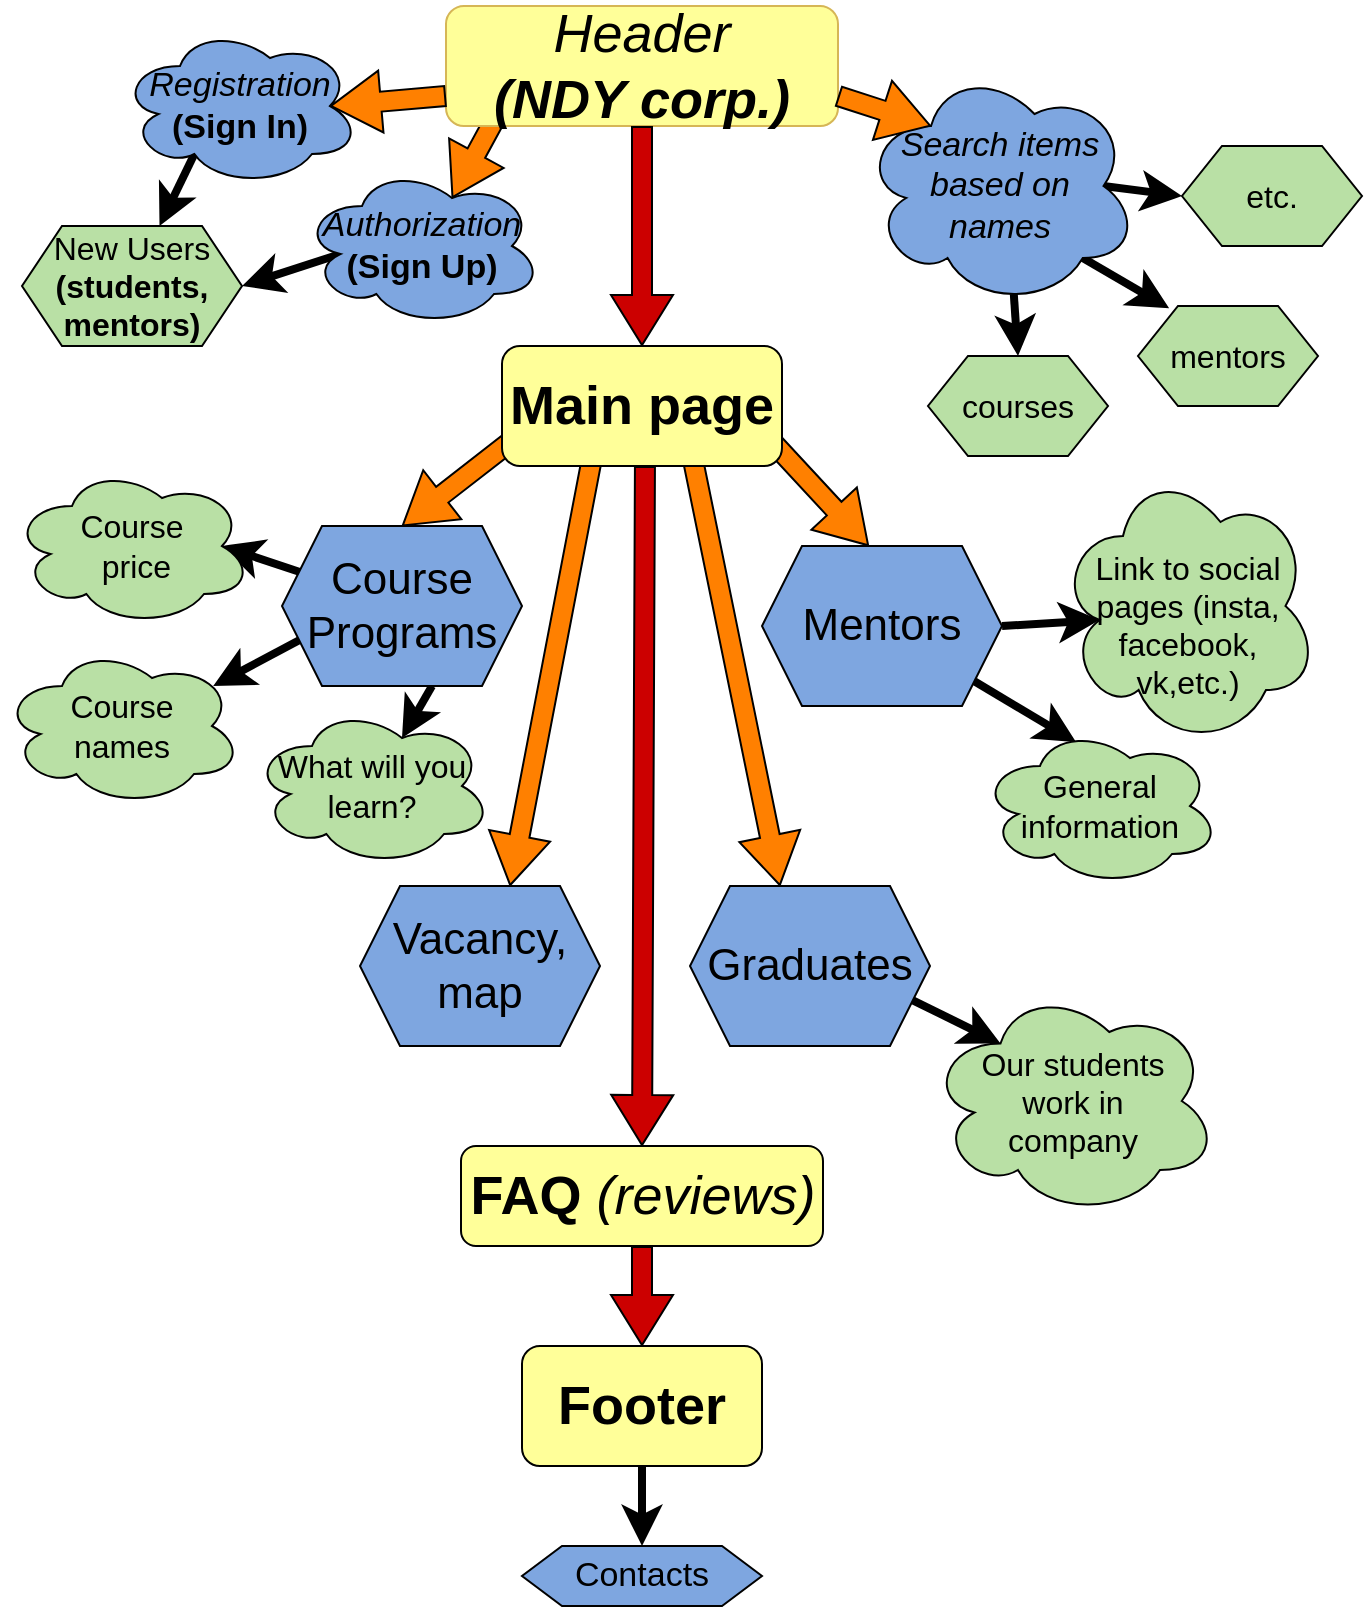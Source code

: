 <mxfile version="20.8.20" type="device"><diagram name="Страница 1" id="2sh9nKqL0_HRePs_JkPg"><mxGraphModel dx="2038" dy="1133" grid="1" gridSize="10" guides="1" tooltips="1" connect="1" arrows="1" fold="1" page="1" pageScale="1" pageWidth="827" pageHeight="1169" math="0" shadow="0"><root><mxCell id="0"/><mxCell id="1" parent="0"/><mxCell id="3hxhUH7-OQ7T_aEfa4Jr-61" value="" style="endArrow=classic;html=1;rounded=0;strokeWidth=4;fontSize=17;fontColor=#000000;startSize=8;endSize=8;fillColor=#FF8000;curved=1;entryX=0.5;entryY=0;entryDx=0;entryDy=0;" edge="1" parent="1" source="OIhssxHcA-nBAfmOBU1d-15" target="3hxhUH7-OQ7T_aEfa4Jr-22"><mxGeometry width="50" height="50" relative="1" as="geometry"><mxPoint x="310" y="590" as="sourcePoint"/><mxPoint x="360" y="540" as="targetPoint"/></mxGeometry></mxCell><mxCell id="3hxhUH7-OQ7T_aEfa4Jr-60" value="" style="endArrow=classic;html=1;rounded=0;strokeWidth=4;fontSize=17;fontColor=#000000;startSize=8;endSize=8;fillColor=#FF8000;curved=1;entryX=0.25;entryY=0.25;entryDx=0;entryDy=0;entryPerimeter=0;exitX=1;exitY=0.75;exitDx=0;exitDy=0;" edge="1" parent="1" source="3hxhUH7-OQ7T_aEfa4Jr-20" target="3hxhUH7-OQ7T_aEfa4Jr-21"><mxGeometry width="50" height="50" relative="1" as="geometry"><mxPoint x="510" y="530" as="sourcePoint"/><mxPoint x="360" y="440" as="targetPoint"/></mxGeometry></mxCell><mxCell id="3hxhUH7-OQ7T_aEfa4Jr-59" value="" style="endArrow=classic;html=1;rounded=0;strokeWidth=4;fontSize=17;fontColor=#000000;startSize=8;endSize=8;fillColor=#FF8000;curved=1;entryX=0.4;entryY=0.1;entryDx=0;entryDy=0;entryPerimeter=0;" edge="1" parent="1" source="3hxhUH7-OQ7T_aEfa4Jr-5" target="3hxhUH7-OQ7T_aEfa4Jr-7"><mxGeometry width="50" height="50" relative="1" as="geometry"><mxPoint x="310" y="380" as="sourcePoint"/><mxPoint x="360" y="330" as="targetPoint"/></mxGeometry></mxCell><mxCell id="3hxhUH7-OQ7T_aEfa4Jr-58" value="" style="endArrow=classic;html=1;rounded=0;strokeWidth=4;fontSize=17;fontColor=#000000;startSize=8;endSize=8;fillColor=#FF8000;curved=1;entryX=0.16;entryY=0.55;entryDx=0;entryDy=0;entryPerimeter=0;exitX=1;exitY=0.5;exitDx=0;exitDy=0;" edge="1" parent="1" source="3hxhUH7-OQ7T_aEfa4Jr-5" target="3hxhUH7-OQ7T_aEfa4Jr-6"><mxGeometry width="50" height="50" relative="1" as="geometry"><mxPoint x="310" y="380" as="sourcePoint"/><mxPoint x="360" y="330" as="targetPoint"/></mxGeometry></mxCell><mxCell id="3hxhUH7-OQ7T_aEfa4Jr-57" value="" style="endArrow=classic;html=1;rounded=0;strokeWidth=4;fontSize=17;fontColor=#000000;startSize=8;endSize=8;fillColor=#FF8000;curved=1;exitX=0.55;exitY=0.95;exitDx=0;exitDy=0;exitPerimeter=0;entryX=0.5;entryY=0;entryDx=0;entryDy=0;" edge="1" parent="1" source="3hxhUH7-OQ7T_aEfa4Jr-11" target="3hxhUH7-OQ7T_aEfa4Jr-13"><mxGeometry width="50" height="50" relative="1" as="geometry"><mxPoint x="310" y="380" as="sourcePoint"/><mxPoint x="360" y="330" as="targetPoint"/></mxGeometry></mxCell><mxCell id="3hxhUH7-OQ7T_aEfa4Jr-56" value="" style="endArrow=classic;html=1;rounded=0;strokeWidth=4;fontSize=17;fontColor=#000000;startSize=8;endSize=8;fillColor=#FF8000;curved=1;exitX=0.8;exitY=0.8;exitDx=0;exitDy=0;exitPerimeter=0;entryX=0.173;entryY=0.023;entryDx=0;entryDy=0;entryPerimeter=0;" edge="1" parent="1" source="3hxhUH7-OQ7T_aEfa4Jr-11" target="3hxhUH7-OQ7T_aEfa4Jr-14"><mxGeometry width="50" height="50" relative="1" as="geometry"><mxPoint x="310" y="380" as="sourcePoint"/><mxPoint x="360" y="330" as="targetPoint"/></mxGeometry></mxCell><mxCell id="3hxhUH7-OQ7T_aEfa4Jr-55" value="" style="endArrow=classic;html=1;rounded=0;strokeWidth=4;fontSize=17;fontColor=#000000;startSize=8;endSize=8;fillColor=#FF8000;curved=1;exitX=0.875;exitY=0.5;exitDx=0;exitDy=0;exitPerimeter=0;entryX=0;entryY=0.5;entryDx=0;entryDy=0;" edge="1" parent="1" source="3hxhUH7-OQ7T_aEfa4Jr-11" target="3hxhUH7-OQ7T_aEfa4Jr-15"><mxGeometry width="50" height="50" relative="1" as="geometry"><mxPoint x="310" y="380" as="sourcePoint"/><mxPoint x="360" y="330" as="targetPoint"/></mxGeometry></mxCell><mxCell id="3hxhUH7-OQ7T_aEfa4Jr-54" value="" style="endArrow=classic;html=1;rounded=0;strokeWidth=4;fontSize=17;fontColor=#000000;startSize=8;endSize=8;fillColor=#FF8000;curved=1;exitX=0.625;exitY=1;exitDx=0;exitDy=0;entryX=0.625;entryY=0.2;entryDx=0;entryDy=0;entryPerimeter=0;" edge="1" parent="1" source="3hxhUH7-OQ7T_aEfa4Jr-1" target="3hxhUH7-OQ7T_aEfa4Jr-4"><mxGeometry width="50" height="50" relative="1" as="geometry"><mxPoint x="310" y="380" as="sourcePoint"/><mxPoint x="360" y="330" as="targetPoint"/></mxGeometry></mxCell><mxCell id="3hxhUH7-OQ7T_aEfa4Jr-53" value="" style="endArrow=classic;html=1;rounded=0;strokeWidth=4;fontSize=17;fontColor=#000000;startSize=8;endSize=8;fillColor=#FF8000;curved=1;exitX=0;exitY=0.75;exitDx=0;exitDy=0;entryX=0.88;entryY=0.25;entryDx=0;entryDy=0;entryPerimeter=0;" edge="1" parent="1" source="3hxhUH7-OQ7T_aEfa4Jr-1" target="3hxhUH7-OQ7T_aEfa4Jr-3"><mxGeometry width="50" height="50" relative="1" as="geometry"><mxPoint x="310" y="380" as="sourcePoint"/><mxPoint x="360" y="330" as="targetPoint"/></mxGeometry></mxCell><mxCell id="3hxhUH7-OQ7T_aEfa4Jr-52" style="edgeStyle=none;curved=1;rounded=0;orthogonalLoop=1;jettySize=auto;html=1;entryX=0.875;entryY=0.5;entryDx=0;entryDy=0;entryPerimeter=0;strokeWidth=4;fontSize=17;fontColor=#000000;startSize=8;endSize=8;fillColor=#FF8000;" edge="1" parent="1" source="3hxhUH7-OQ7T_aEfa4Jr-1" target="3hxhUH7-OQ7T_aEfa4Jr-2"><mxGeometry relative="1" as="geometry"/></mxCell><mxCell id="3hxhUH7-OQ7T_aEfa4Jr-50" value="" style="endArrow=classic;html=1;rounded=0;strokeWidth=4;fontSize=17;fontColor=#000000;startSize=8;endSize=8;fillColor=#FF8000;curved=1;entryX=0.625;entryY=0;entryDx=0;entryDy=0;exitX=0.31;exitY=0.8;exitDx=0;exitDy=0;exitPerimeter=0;" edge="1" parent="1" source="3hxhUH7-OQ7T_aEfa4Jr-8" target="3hxhUH7-OQ7T_aEfa4Jr-17"><mxGeometry width="50" height="50" relative="1" as="geometry"><mxPoint x="120" y="110" as="sourcePoint"/><mxPoint x="360" y="330" as="targetPoint"/></mxGeometry></mxCell><mxCell id="3hxhUH7-OQ7T_aEfa4Jr-48" value="" style="endArrow=classic;html=1;rounded=0;fontSize=17;fontColor=#000000;startSize=8;endSize=8;fillColor=#FF8000;curved=1;exitX=0.16;exitY=0.55;exitDx=0;exitDy=0;exitPerimeter=0;entryX=1;entryY=0.5;entryDx=0;entryDy=0;strokeWidth=4;" edge="1" parent="1" source="3hxhUH7-OQ7T_aEfa4Jr-9" target="3hxhUH7-OQ7T_aEfa4Jr-17"><mxGeometry width="50" height="50" relative="1" as="geometry"><mxPoint x="310" y="380" as="sourcePoint"/><mxPoint x="360" y="330" as="targetPoint"/></mxGeometry></mxCell><mxCell id="3hxhUH7-OQ7T_aEfa4Jr-46" value="" style="shape=flexArrow;endArrow=classic;html=1;rounded=0;fontSize=17;fontColor=#000000;startSize=8;endSize=8;fillColor=#FF8000;curved=1;entryX=0.625;entryY=0;entryDx=0;entryDy=0;" edge="1" parent="1" target="3hxhUH7-OQ7T_aEfa4Jr-19"><mxGeometry width="50" height="50" relative="1" as="geometry"><mxPoint x="370" y="230" as="sourcePoint"/><mxPoint x="280" y="300" as="targetPoint"/><Array as="points"/></mxGeometry></mxCell><mxCell id="3hxhUH7-OQ7T_aEfa4Jr-47" value="" style="shape=flexArrow;endArrow=classic;html=1;rounded=0;fontSize=17;fontColor=#000000;startSize=8;endSize=8;fillColor=#FF8000;curved=1;entryX=0.375;entryY=0;entryDx=0;entryDy=0;" edge="1" parent="1" target="3hxhUH7-OQ7T_aEfa4Jr-20"><mxGeometry width="50" height="50" relative="1" as="geometry"><mxPoint x="410" y="230" as="sourcePoint"/><mxPoint x="334" y="480" as="targetPoint"/><Array as="points"/></mxGeometry></mxCell><mxCell id="3hxhUH7-OQ7T_aEfa4Jr-45" value="" style="shape=flexArrow;endArrow=classic;html=1;rounded=0;fontSize=17;fontColor=#000000;startSize=8;endSize=8;fillColor=#FF8000;curved=1;entryX=0.5;entryY=0;entryDx=0;entryDy=0;" edge="1" parent="1" target="3hxhUH7-OQ7T_aEfa4Jr-1"><mxGeometry width="50" height="50" relative="1" as="geometry"><mxPoint x="360" y="220" as="sourcePoint"/><mxPoint x="513" y="310" as="targetPoint"/><Array as="points"/></mxGeometry></mxCell><mxCell id="3hxhUH7-OQ7T_aEfa4Jr-44" value="" style="shape=flexArrow;endArrow=classic;html=1;rounded=0;fontSize=17;fontColor=#000000;startSize=8;endSize=8;fillColor=#FF8000;curved=1;entryX=0.445;entryY=0;entryDx=0;entryDy=0;entryPerimeter=0;" edge="1" parent="1" target="3hxhUH7-OQ7T_aEfa4Jr-5"><mxGeometry width="50" height="50" relative="1" as="geometry"><mxPoint x="420" y="210" as="sourcePoint"/><mxPoint x="280" y="300" as="targetPoint"/></mxGeometry></mxCell><mxCell id="3hxhUH7-OQ7T_aEfa4Jr-29" value="" style="shape=flexArrow;endArrow=classic;html=1;rounded=0;fontSize=17;fontColor=#000000;startSize=8;endSize=8;fillColor=#FF8000;curved=1;entryX=0.625;entryY=0.2;entryDx=0;entryDy=0;entryPerimeter=0;" edge="1" parent="1" target="3hxhUH7-OQ7T_aEfa4Jr-9"><mxGeometry width="50" height="50" relative="1" as="geometry"><mxPoint x="320" y="80" as="sourcePoint"/><mxPoint x="360" y="230" as="targetPoint"/></mxGeometry></mxCell><mxCell id="OIhssxHcA-nBAfmOBU1d-1" value="&lt;font style=&quot;font-size: 27px;&quot;&gt;&lt;i&gt;Header&lt;/i&gt;&lt;br&gt;&lt;b&gt;&lt;i&gt;(NDY corp.)&lt;/i&gt;&lt;/b&gt;&lt;br&gt;&lt;/font&gt;" style="rounded=1;whiteSpace=wrap;html=1;fillColor=#FFFF99;strokeColor=#d6b656;" parent="1" vertex="1"><mxGeometry x="292" y="30" width="196" height="60" as="geometry"/></mxCell><mxCell id="OIhssxHcA-nBAfmOBU1d-2" value="&lt;b&gt;&lt;font style=&quot;font-size: 27px;&quot;&gt;Main page&lt;/font&gt;&lt;/b&gt;" style="rounded=1;whiteSpace=wrap;html=1;fontSize=24;fillColor=#FFFF99;" parent="1" vertex="1"><mxGeometry x="320" y="200" width="140" height="60" as="geometry"/></mxCell><mxCell id="OIhssxHcA-nBAfmOBU1d-10" value="&lt;font style=&quot;font-size: 27px;&quot;&gt;&lt;b&gt;FAQ &lt;/b&gt;&lt;i&gt;(reviews)&lt;/i&gt;&lt;/font&gt;" style="rounded=1;whiteSpace=wrap;html=1;fontSize=24;fillColor=#FFFF99;" parent="1" vertex="1"><mxGeometry x="299.5" y="600" width="181" height="50" as="geometry"/></mxCell><mxCell id="OIhssxHcA-nBAfmOBU1d-15" value="&lt;b&gt;&lt;font style=&quot;font-size: 27px;&quot;&gt;Footer&lt;/font&gt;&lt;/b&gt;" style="rounded=1;whiteSpace=wrap;html=1;fontSize=24;fillColor=#FFFF99;" parent="1" vertex="1"><mxGeometry x="330" y="700" width="120" height="60" as="geometry"/></mxCell><mxCell id="3hxhUH7-OQ7T_aEfa4Jr-1" value="&lt;font style=&quot;font-size: 22px;&quot;&gt;Course Programs&lt;/font&gt;" style="shape=hexagon;perimeter=hexagonPerimeter2;whiteSpace=wrap;html=1;fixedSize=1;fontSize=16;fillColor=#7EA6E0;" vertex="1" parent="1"><mxGeometry x="210" y="290" width="120" height="80" as="geometry"/></mxCell><mxCell id="3hxhUH7-OQ7T_aEfa4Jr-2" value="Course&lt;br&gt;&amp;nbsp;price" style="ellipse;shape=cloud;whiteSpace=wrap;html=1;fontSize=16;fillColor=#B9E0A5;" vertex="1" parent="1"><mxGeometry x="75" y="260" width="120" height="80" as="geometry"/></mxCell><mxCell id="3hxhUH7-OQ7T_aEfa4Jr-3" value="Course&lt;br&gt;names" style="ellipse;shape=cloud;whiteSpace=wrap;html=1;fontSize=16;fillColor=#B9E0A5;" vertex="1" parent="1"><mxGeometry x="70" y="350" width="120" height="80" as="geometry"/></mxCell><mxCell id="3hxhUH7-OQ7T_aEfa4Jr-4" value="What will you learn?" style="ellipse;shape=cloud;whiteSpace=wrap;html=1;fontSize=16;fillColor=#B9E0A5;" vertex="1" parent="1"><mxGeometry x="195" y="380" width="120" height="80" as="geometry"/></mxCell><mxCell id="3hxhUH7-OQ7T_aEfa4Jr-5" value="&lt;font style=&quot;font-size: 22px;&quot;&gt;Mentors&lt;/font&gt;" style="shape=hexagon;perimeter=hexagonPerimeter2;whiteSpace=wrap;html=1;fixedSize=1;fontSize=16;fillColor=#7EA6E0;" vertex="1" parent="1"><mxGeometry x="450" y="300" width="120" height="80" as="geometry"/></mxCell><mxCell id="3hxhUH7-OQ7T_aEfa4Jr-6" value="&lt;br&gt;Link to social &lt;br&gt;pages (insta, &lt;br&gt;facebook, &lt;br&gt;vk,etc.)" style="ellipse;shape=cloud;whiteSpace=wrap;html=1;fontSize=16;fillColor=#B9E0A5;" vertex="1" parent="1"><mxGeometry x="598" y="260" width="130" height="140" as="geometry"/></mxCell><mxCell id="3hxhUH7-OQ7T_aEfa4Jr-7" value="General&lt;br&gt;information" style="ellipse;shape=cloud;whiteSpace=wrap;html=1;fontSize=16;fillColor=#B9E0A5;" vertex="1" parent="1"><mxGeometry x="559" y="390" width="120" height="80" as="geometry"/></mxCell><mxCell id="3hxhUH7-OQ7T_aEfa4Jr-8" value="&lt;font style=&quot;font-size: 17px;&quot;&gt;&lt;i&gt;Registration&lt;/i&gt;&lt;br&gt;&lt;b&gt;(Sign In)&lt;/b&gt;&lt;/font&gt;" style="ellipse;shape=cloud;whiteSpace=wrap;html=1;fontSize=16;fillColor=#7EA6E0;" vertex="1" parent="1"><mxGeometry x="129" y="40" width="120" height="80" as="geometry"/></mxCell><mxCell id="3hxhUH7-OQ7T_aEfa4Jr-9" value="&lt;font style=&quot;font-size: 17px;&quot;&gt;&lt;i&gt;Authorization&lt;/i&gt;&lt;br&gt;&lt;b&gt;(Sign Up)&lt;/b&gt;&lt;/font&gt;" style="ellipse;shape=cloud;whiteSpace=wrap;html=1;fontSize=16;fillColor=#7EA6E0;" vertex="1" parent="1"><mxGeometry x="220" y="110" width="120" height="80" as="geometry"/></mxCell><mxCell id="3hxhUH7-OQ7T_aEfa4Jr-11" value="&lt;i style=&quot;font-size: 17px;&quot;&gt;Search items based on &lt;br&gt;names&lt;/i&gt;" style="ellipse;shape=cloud;whiteSpace=wrap;html=1;fontSize=16;fillColor=#7EA6E0;" vertex="1" parent="1"><mxGeometry x="500" y="60" width="138" height="120" as="geometry"/></mxCell><mxCell id="3hxhUH7-OQ7T_aEfa4Jr-13" value="courses" style="shape=hexagon;perimeter=hexagonPerimeter2;whiteSpace=wrap;html=1;fixedSize=1;fontSize=16;fillColor=#B9E0A5;" vertex="1" parent="1"><mxGeometry x="533" y="205" width="90" height="50" as="geometry"/></mxCell><mxCell id="3hxhUH7-OQ7T_aEfa4Jr-14" value="mentors" style="shape=hexagon;perimeter=hexagonPerimeter2;whiteSpace=wrap;html=1;fixedSize=1;fontSize=16;fillColor=#B9E0A5;" vertex="1" parent="1"><mxGeometry x="638" y="180" width="90" height="50" as="geometry"/></mxCell><mxCell id="3hxhUH7-OQ7T_aEfa4Jr-15" value="etc." style="shape=hexagon;perimeter=hexagonPerimeter2;whiteSpace=wrap;html=1;fixedSize=1;fontSize=16;fillColor=#B9E0A5;" vertex="1" parent="1"><mxGeometry x="660" y="100" width="90" height="50" as="geometry"/></mxCell><mxCell id="3hxhUH7-OQ7T_aEfa4Jr-17" value="New Users&lt;br&gt;&lt;b&gt;(students, mentors)&lt;/b&gt;" style="shape=hexagon;perimeter=hexagonPerimeter2;whiteSpace=wrap;html=1;fixedSize=1;fontSize=16;fillColor=#B9E0A5;" vertex="1" parent="1"><mxGeometry x="80" y="140" width="110" height="60" as="geometry"/></mxCell><mxCell id="3hxhUH7-OQ7T_aEfa4Jr-19" value="&lt;font style=&quot;font-size: 22px;&quot;&gt;Vacancy,&lt;br&gt;map&lt;/font&gt;" style="shape=hexagon;perimeter=hexagonPerimeter2;whiteSpace=wrap;html=1;fixedSize=1;fontSize=16;fillColor=#7EA6E0;" vertex="1" parent="1"><mxGeometry x="249" y="470" width="120" height="80" as="geometry"/></mxCell><mxCell id="3hxhUH7-OQ7T_aEfa4Jr-20" value="&lt;font style=&quot;font-size: 22px;&quot;&gt;Graduates&lt;/font&gt;" style="shape=hexagon;perimeter=hexagonPerimeter2;whiteSpace=wrap;html=1;fixedSize=1;fontSize=16;fillColor=#7EA6E0;" vertex="1" parent="1"><mxGeometry x="414" y="470" width="120" height="80" as="geometry"/></mxCell><mxCell id="3hxhUH7-OQ7T_aEfa4Jr-21" value="Our students &lt;br&gt;work in &lt;br&gt;company" style="ellipse;shape=cloud;whiteSpace=wrap;html=1;fontSize=16;fillColor=#B9E0A5;" vertex="1" parent="1"><mxGeometry x="533" y="520" width="145" height="115" as="geometry"/></mxCell><mxCell id="3hxhUH7-OQ7T_aEfa4Jr-22" value="&lt;font style=&quot;font-size: 17px;&quot;&gt;Contacts&lt;/font&gt;" style="shape=hexagon;perimeter=hexagonPerimeter2;whiteSpace=wrap;html=1;fixedSize=1;fontSize=16;fillColor=#7EA6E0;" vertex="1" parent="1"><mxGeometry x="330" y="800" width="120" height="30" as="geometry"/></mxCell><mxCell id="3hxhUH7-OQ7T_aEfa4Jr-23" value="" style="shape=flexArrow;endArrow=classic;html=1;rounded=0;fontSize=17;fontColor=#000000;startSize=8;endSize=8;curved=1;exitX=0.5;exitY=1;exitDx=0;exitDy=0;entryX=0.5;entryY=0;entryDx=0;entryDy=0;fillColor=#CC0000;" edge="1" parent="1" source="OIhssxHcA-nBAfmOBU1d-1" target="OIhssxHcA-nBAfmOBU1d-2"><mxGeometry width="50" height="50" relative="1" as="geometry"><mxPoint x="310" y="170" as="sourcePoint"/><mxPoint x="390" y="200" as="targetPoint"/></mxGeometry></mxCell><mxCell id="3hxhUH7-OQ7T_aEfa4Jr-25" value="" style="shape=flexArrow;endArrow=classic;html=1;rounded=0;fontSize=17;fontColor=#000000;startSize=8;endSize=8;curved=1;exitX=0.5;exitY=1;exitDx=0;exitDy=0;fillColor=#CC0000;entryX=0.5;entryY=0;entryDx=0;entryDy=0;" edge="1" parent="1" target="OIhssxHcA-nBAfmOBU1d-10"><mxGeometry width="50" height="50" relative="1" as="geometry"><mxPoint x="391.47" y="260" as="sourcePoint"/><mxPoint x="390" y="600" as="targetPoint"/></mxGeometry></mxCell><mxCell id="3hxhUH7-OQ7T_aEfa4Jr-26" value="" style="shape=flexArrow;endArrow=classic;html=1;rounded=0;fontSize=17;fontColor=#000000;startSize=8;endSize=8;curved=1;exitX=0.5;exitY=1;exitDx=0;exitDy=0;fillColor=#CC0000;entryX=0.5;entryY=0;entryDx=0;entryDy=0;" edge="1" parent="1" source="OIhssxHcA-nBAfmOBU1d-10" target="OIhssxHcA-nBAfmOBU1d-15"><mxGeometry width="50" height="50" relative="1" as="geometry"><mxPoint x="401.47" y="270" as="sourcePoint"/><mxPoint x="400" y="610" as="targetPoint"/></mxGeometry></mxCell><mxCell id="3hxhUH7-OQ7T_aEfa4Jr-30" value="" style="shape=flexArrow;endArrow=classic;html=1;rounded=0;fontSize=17;fontColor=#000000;startSize=8;endSize=8;fillColor=#FF8000;curved=1;entryX=0.875;entryY=0.5;entryDx=0;entryDy=0;entryPerimeter=0;exitX=0;exitY=0.75;exitDx=0;exitDy=0;" edge="1" parent="1" source="OIhssxHcA-nBAfmOBU1d-1" target="3hxhUH7-OQ7T_aEfa4Jr-8"><mxGeometry width="50" height="50" relative="1" as="geometry"><mxPoint x="330" y="90" as="sourcePoint"/><mxPoint x="305" y="136" as="targetPoint"/></mxGeometry></mxCell><mxCell id="3hxhUH7-OQ7T_aEfa4Jr-31" value="" style="shape=flexArrow;endArrow=classic;html=1;rounded=0;fontSize=17;fontColor=#000000;startSize=8;endSize=8;fillColor=#FF8000;curved=1;entryX=0.25;entryY=0.25;entryDx=0;entryDy=0;entryPerimeter=0;exitX=1;exitY=0.75;exitDx=0;exitDy=0;" edge="1" parent="1" source="OIhssxHcA-nBAfmOBU1d-1" target="3hxhUH7-OQ7T_aEfa4Jr-11"><mxGeometry width="50" height="50" relative="1" as="geometry"><mxPoint x="330" y="90" as="sourcePoint"/><mxPoint x="305" y="136" as="targetPoint"/></mxGeometry></mxCell></root></mxGraphModel></diagram></mxfile>